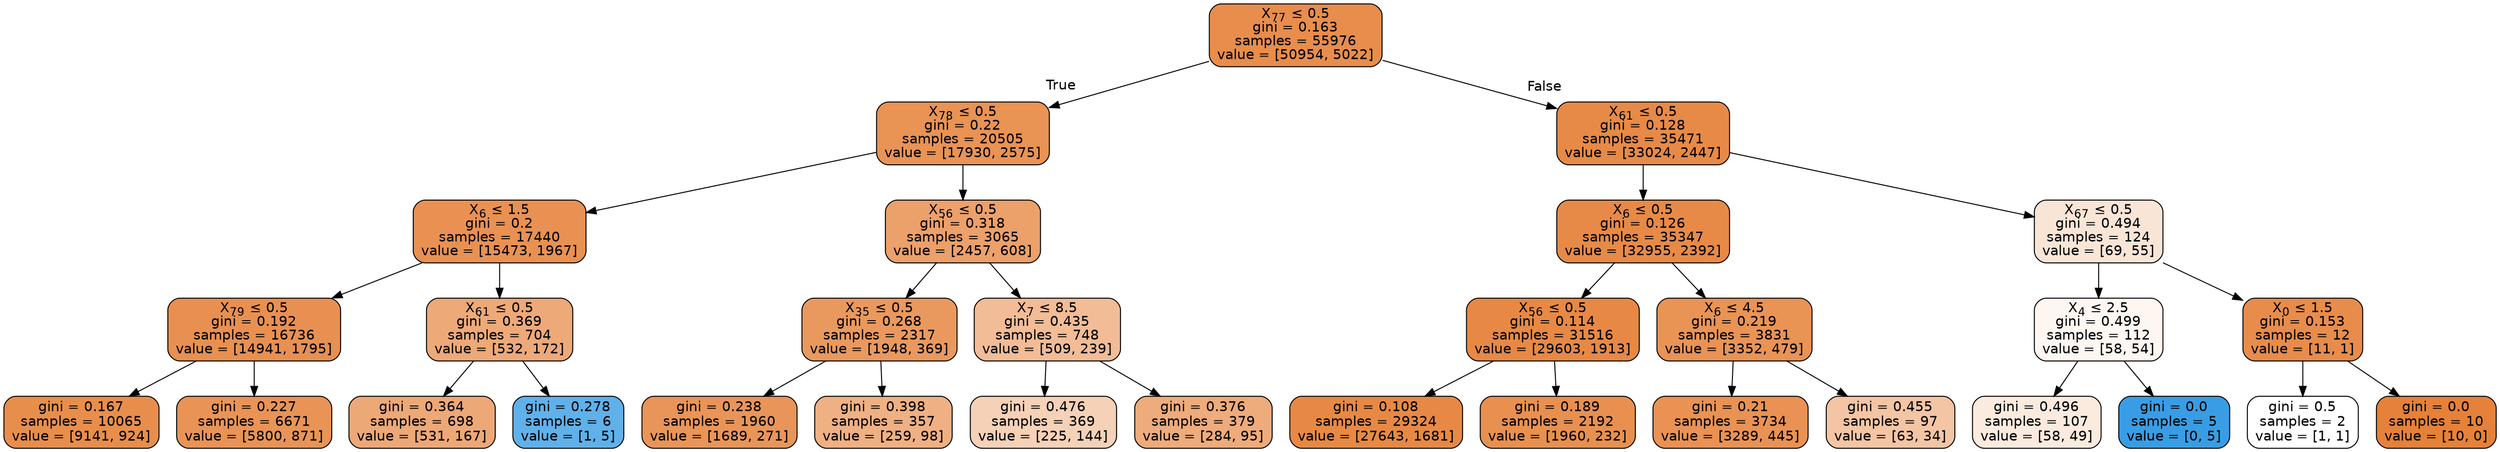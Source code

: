 digraph Tree {
node [shape=box, style="filled, rounded", color="black", fontname=helvetica] ;
edge [fontname=helvetica] ;
0 [label=<X<SUB>77</SUB> &le; 0.5<br/>gini = 0.163<br/>samples = 55976<br/>value = [50954, 5022]>, fillcolor="#e58139e6"] ;
1 [label=<X<SUB>78</SUB> &le; 0.5<br/>gini = 0.22<br/>samples = 20505<br/>value = [17930, 2575]>, fillcolor="#e58139da"] ;
0 -> 1 [labeldistance=2.5, labelangle=45, headlabel="True"] ;
2 [label=<X<SUB>6</SUB> &le; 1.5<br/>gini = 0.2<br/>samples = 17440<br/>value = [15473, 1967]>, fillcolor="#e58139df"] ;
1 -> 2 ;
3 [label=<X<SUB>79</SUB> &le; 0.5<br/>gini = 0.192<br/>samples = 16736<br/>value = [14941, 1795]>, fillcolor="#e58139e0"] ;
2 -> 3 ;
4 [label=<gini = 0.167<br/>samples = 10065<br/>value = [9141, 924]>, fillcolor="#e58139e5"] ;
3 -> 4 ;
5 [label=<gini = 0.227<br/>samples = 6671<br/>value = [5800, 871]>, fillcolor="#e58139d9"] ;
3 -> 5 ;
6 [label=<X<SUB>61</SUB> &le; 0.5<br/>gini = 0.369<br/>samples = 704<br/>value = [532, 172]>, fillcolor="#e58139ad"] ;
2 -> 6 ;
7 [label=<gini = 0.364<br/>samples = 698<br/>value = [531, 167]>, fillcolor="#e58139af"] ;
6 -> 7 ;
8 [label=<gini = 0.278<br/>samples = 6<br/>value = [1, 5]>, fillcolor="#399de5cc"] ;
6 -> 8 ;
9 [label=<X<SUB>56</SUB> &le; 0.5<br/>gini = 0.318<br/>samples = 3065<br/>value = [2457, 608]>, fillcolor="#e58139c0"] ;
1 -> 9 ;
10 [label=<X<SUB>35</SUB> &le; 0.5<br/>gini = 0.268<br/>samples = 2317<br/>value = [1948, 369]>, fillcolor="#e58139cf"] ;
9 -> 10 ;
11 [label=<gini = 0.238<br/>samples = 1960<br/>value = [1689, 271]>, fillcolor="#e58139d6"] ;
10 -> 11 ;
12 [label=<gini = 0.398<br/>samples = 357<br/>value = [259, 98]>, fillcolor="#e581399f"] ;
10 -> 12 ;
13 [label=<X<SUB>7</SUB> &le; 8.5<br/>gini = 0.435<br/>samples = 748<br/>value = [509, 239]>, fillcolor="#e5813987"] ;
9 -> 13 ;
14 [label=<gini = 0.476<br/>samples = 369<br/>value = [225, 144]>, fillcolor="#e581395c"] ;
13 -> 14 ;
15 [label=<gini = 0.376<br/>samples = 379<br/>value = [284, 95]>, fillcolor="#e58139aa"] ;
13 -> 15 ;
16 [label=<X<SUB>61</SUB> &le; 0.5<br/>gini = 0.128<br/>samples = 35471<br/>value = [33024, 2447]>, fillcolor="#e58139ec"] ;
0 -> 16 [labeldistance=2.5, labelangle=-45, headlabel="False"] ;
17 [label=<X<SUB>6</SUB> &le; 0.5<br/>gini = 0.126<br/>samples = 35347<br/>value = [32955, 2392]>, fillcolor="#e58139ec"] ;
16 -> 17 ;
18 [label=<X<SUB>56</SUB> &le; 0.5<br/>gini = 0.114<br/>samples = 31516<br/>value = [29603, 1913]>, fillcolor="#e58139ef"] ;
17 -> 18 ;
19 [label=<gini = 0.108<br/>samples = 29324<br/>value = [27643, 1681]>, fillcolor="#e58139ef"] ;
18 -> 19 ;
20 [label=<gini = 0.189<br/>samples = 2192<br/>value = [1960, 232]>, fillcolor="#e58139e1"] ;
18 -> 20 ;
21 [label=<X<SUB>6</SUB> &le; 4.5<br/>gini = 0.219<br/>samples = 3831<br/>value = [3352, 479]>, fillcolor="#e58139db"] ;
17 -> 21 ;
22 [label=<gini = 0.21<br/>samples = 3734<br/>value = [3289, 445]>, fillcolor="#e58139dc"] ;
21 -> 22 ;
23 [label=<gini = 0.455<br/>samples = 97<br/>value = [63, 34]>, fillcolor="#e5813975"] ;
21 -> 23 ;
24 [label=<X<SUB>67</SUB> &le; 0.5<br/>gini = 0.494<br/>samples = 124<br/>value = [69, 55]>, fillcolor="#e5813934"] ;
16 -> 24 ;
25 [label=<X<SUB>4</SUB> &le; 2.5<br/>gini = 0.499<br/>samples = 112<br/>value = [58, 54]>, fillcolor="#e5813912"] ;
24 -> 25 ;
26 [label=<gini = 0.496<br/>samples = 107<br/>value = [58, 49]>, fillcolor="#e5813928"] ;
25 -> 26 ;
27 [label=<gini = 0.0<br/>samples = 5<br/>value = [0, 5]>, fillcolor="#399de5ff"] ;
25 -> 27 ;
28 [label=<X<SUB>0</SUB> &le; 1.5<br/>gini = 0.153<br/>samples = 12<br/>value = [11, 1]>, fillcolor="#e58139e8"] ;
24 -> 28 ;
29 [label=<gini = 0.5<br/>samples = 2<br/>value = [1, 1]>, fillcolor="#e5813900"] ;
28 -> 29 ;
30 [label=<gini = 0.0<br/>samples = 10<br/>value = [10, 0]>, fillcolor="#e58139ff"] ;
28 -> 30 ;
}